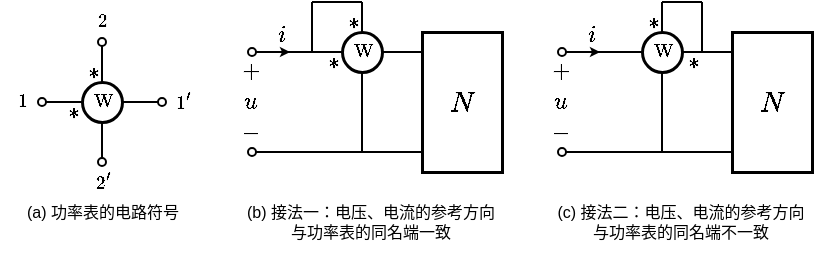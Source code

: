 <mxfile version="17.2.1" type="device"><diagram id="I5HZlT-KNIjbIthhym81" name="第 1 页"><mxGraphModel dx="379" dy="391" grid="1" gridSize="5" guides="1" tooltips="1" connect="1" arrows="1" fold="1" page="1" pageScale="1" pageWidth="827" pageHeight="1169" math="1" shadow="0"><root><mxCell id="0"/><mxCell id="1" parent="0"/><mxCell id="-p4uZKKizXHobhsUl63c-1" value="$$\mathrm{W}$$" style="verticalLabelPosition=middle;shadow=0;dashed=0;align=center;html=1;verticalAlign=middle;strokeWidth=1.5;shape=ellipse;aspect=fixed;fontSize=8;connectable=1;" vertex="1" parent="1"><mxGeometry x="140" y="170" width="20" height="20" as="geometry"/></mxCell><mxCell id="-p4uZKKizXHobhsUl63c-2" value="" style="endArrow=none;html=1;rounded=0;fontSize=8;startSize=4;endSize=4;entryX=1;entryY=0.5;entryDx=0;entryDy=0;endFill=0;startArrow=oval;startFill=0;" edge="1" parent="1" target="-p4uZKKizXHobhsUl63c-1"><mxGeometry width="50" height="50" relative="1" as="geometry"><mxPoint x="180" y="180" as="sourcePoint"/><mxPoint x="175" y="200" as="targetPoint"/></mxGeometry></mxCell><mxCell id="-p4uZKKizXHobhsUl63c-3" value="" style="endArrow=none;html=1;rounded=0;fontSize=8;startSize=4;endSize=4;entryX=0;entryY=0.5;entryDx=0;entryDy=0;endFill=0;startArrow=oval;startFill=0;" edge="1" parent="1" target="-p4uZKKizXHobhsUl63c-1"><mxGeometry width="50" height="50" relative="1" as="geometry"><mxPoint x="120" y="180" as="sourcePoint"/><mxPoint x="165" y="185" as="targetPoint"/></mxGeometry></mxCell><mxCell id="-p4uZKKizXHobhsUl63c-4" value="" style="endArrow=none;html=1;rounded=0;fontSize=8;startSize=4;endSize=4;entryX=0.5;entryY=0;entryDx=0;entryDy=0;endFill=0;startArrow=oval;startFill=0;" edge="1" parent="1" target="-p4uZKKizXHobhsUl63c-1"><mxGeometry width="50" height="50" relative="1" as="geometry"><mxPoint x="150" y="150" as="sourcePoint"/><mxPoint x="170" y="190" as="targetPoint"/></mxGeometry></mxCell><mxCell id="-p4uZKKizXHobhsUl63c-5" value="" style="endArrow=none;html=1;rounded=0;fontSize=8;startSize=4;endSize=4;entryX=0.5;entryY=1;entryDx=0;entryDy=0;endFill=0;startArrow=oval;startFill=0;" edge="1" parent="1" target="-p4uZKKizXHobhsUl63c-1"><mxGeometry width="50" height="50" relative="1" as="geometry"><mxPoint x="150" y="210" as="sourcePoint"/><mxPoint x="175" y="195" as="targetPoint"/></mxGeometry></mxCell><mxCell id="-p4uZKKizXHobhsUl63c-6" value="$$1'$$" style="text;html=1;align=center;verticalAlign=middle;resizable=1;points=[];autosize=1;strokeColor=none;fillColor=none;fontSize=8;movable=1;rotatable=1;deletable=1;editable=1;connectable=1;" vertex="1" parent="1"><mxGeometry x="185" y="175" width="10" height="10" as="geometry"/></mxCell><mxCell id="-p4uZKKizXHobhsUl63c-7" value="$$1$$" style="text;html=1;align=center;verticalAlign=middle;resizable=1;points=[];autosize=1;strokeColor=none;fillColor=none;fontSize=8;movable=1;rotatable=1;deletable=1;editable=1;connectable=1;" vertex="1" parent="1"><mxGeometry x="105" y="175" width="10" height="10" as="geometry"/></mxCell><mxCell id="-p4uZKKizXHobhsUl63c-8" value="$$2$$" style="text;html=1;align=center;verticalAlign=middle;resizable=1;points=[];autosize=1;strokeColor=none;fillColor=none;fontSize=8;movable=1;rotatable=1;deletable=1;editable=1;connectable=1;" vertex="1" parent="1"><mxGeometry x="145" y="135" width="10" height="10" as="geometry"/></mxCell><mxCell id="-p4uZKKizXHobhsUl63c-9" value="$$2'$$" style="text;html=1;align=center;verticalAlign=middle;resizable=1;points=[];autosize=1;strokeColor=none;fillColor=none;fontSize=8;movable=1;rotatable=1;deletable=1;editable=1;connectable=1;" vertex="1" parent="1"><mxGeometry x="145" y="215" width="10" height="10" as="geometry"/></mxCell><mxCell id="-p4uZKKizXHobhsUl63c-10" value="$$*$$" style="text;html=1;align=center;verticalAlign=middle;resizable=1;points=[];autosize=1;strokeColor=none;fillColor=none;fontSize=10;movable=1;rotatable=1;deletable=1;editable=1;connectable=1;" vertex="1" parent="1"><mxGeometry x="130" y="180" width="10" height="10" as="geometry"/></mxCell><mxCell id="-p4uZKKizXHobhsUl63c-11" value="$$*$$" style="text;html=1;align=center;verticalAlign=middle;resizable=1;points=[];autosize=1;strokeColor=none;fillColor=none;fontSize=10;movable=1;rotatable=1;deletable=1;editable=1;connectable=1;" vertex="1" parent="1"><mxGeometry x="140" y="160" width="10" height="10" as="geometry"/></mxCell><mxCell id="-p4uZKKizXHobhsUl63c-12" value="&lt;font style=&quot;font-size: 8px;&quot;&gt;(a) 功率表的电路符号&lt;/font&gt;" style="text;html=1;align=center;verticalAlign=middle;resizable=0;points=[];autosize=1;strokeColor=none;fillColor=none;fontSize=8;" vertex="1" parent="1"><mxGeometry x="105" y="225" width="90" height="20" as="geometry"/></mxCell><mxCell id="-p4uZKKizXHobhsUl63c-13" value="" style="endArrow=oval;html=1;rounded=0;fontSize=10;startSize=4;endSize=4;endFill=0;labelBackgroundColor=none;exitX=0;exitY=0.5;exitDx=0;exitDy=0;" edge="1" parent="1" source="-p4uZKKizXHobhsUl63c-23"><mxGeometry width="50" height="50" relative="1" as="geometry"><mxPoint x="270" y="155" as="sourcePoint"/><mxPoint x="225" y="155" as="targetPoint"/></mxGeometry></mxCell><mxCell id="-p4uZKKizXHobhsUl63c-14" value="" style="endArrow=classic;html=1;rounded=0;fontSize=10;endSize=2;labelBackgroundColor=none;" edge="1" parent="1"><mxGeometry width="50" height="50" relative="1" as="geometry"><mxPoint x="234" y="155" as="sourcePoint"/><mxPoint x="244" y="155" as="targetPoint"/></mxGeometry></mxCell><mxCell id="-p4uZKKizXHobhsUl63c-15" value="$$i$$" style="text;html=1;resizable=1;autosize=1;align=center;verticalAlign=middle;points=[];fillColor=none;strokeColor=none;rounded=0;fontSize=10;movable=1;rotatable=1;deletable=1;editable=1;connectable=0;labelBackgroundColor=none;" vertex="1" parent="1"><mxGeometry x="235" y="136" width="10" height="20" as="geometry"/></mxCell><mxCell id="-p4uZKKizXHobhsUl63c-16" value="" style="endArrow=oval;html=1;rounded=0;fontSize=10;startSize=4;endSize=4;endFill=0;labelBackgroundColor=none;" edge="1" parent="1"><mxGeometry width="50" height="50" relative="1" as="geometry"><mxPoint x="310" y="205" as="sourcePoint"/><mxPoint x="225" y="205" as="targetPoint"/></mxGeometry></mxCell><mxCell id="-p4uZKKizXHobhsUl63c-17" value="$$+$$" style="text;html=1;resizable=1;autosize=1;align=center;verticalAlign=middle;points=[];fillColor=none;strokeColor=none;rounded=0;movable=1;rotatable=1;deletable=1;editable=1;connectable=0;fontSize=10;labelBackgroundColor=none;" vertex="1" parent="1"><mxGeometry x="216" y="158" width="15" height="12" as="geometry"/></mxCell><mxCell id="-p4uZKKizXHobhsUl63c-18" value="$$-$$" style="text;resizable=1;autosize=1;align=center;verticalAlign=middle;points=[];fillColor=none;strokeColor=none;rounded=0;html=1;imageAspect=1;noLabel=0;recursiveResize=1;expand=1;editable=1;movable=1;rotatable=1;deletable=1;connectable=0;comic=0;fontSize=10;labelBackgroundColor=none;" vertex="1" parent="1"><mxGeometry x="216" y="190" width="15" height="9" as="geometry"/></mxCell><mxCell id="-p4uZKKizXHobhsUl63c-19" value="\(u\)" style="text;html=1;resizable=1;autosize=1;align=center;verticalAlign=middle;points=[];fillColor=none;strokeColor=none;rounded=0;comic=0;movable=1;rotatable=1;deletable=1;editable=1;connectable=0;fontSize=10;labelBackgroundColor=none;" vertex="1" parent="1"><mxGeometry x="219" y="170" width="10" height="20" as="geometry"/></mxCell><mxCell id="-p4uZKKizXHobhsUl63c-20" value="$$N$$" style="rounded=0;whiteSpace=wrap;html=1;strokeWidth=1.5;connectable=0;labelBackgroundColor=none;" vertex="1" parent="1"><mxGeometry x="310" y="145" width="40" height="70" as="geometry"/></mxCell><mxCell id="-p4uZKKizXHobhsUl63c-23" value="$$\mathrm{W}$$" style="verticalLabelPosition=middle;shadow=0;dashed=0;align=center;html=1;verticalAlign=middle;strokeWidth=1.5;shape=ellipse;aspect=fixed;fontSize=8;connectable=1;" vertex="1" parent="1"><mxGeometry x="270" y="145" width="20" height="20" as="geometry"/></mxCell><mxCell id="-p4uZKKizXHobhsUl63c-24" value="$$*$$" style="text;html=1;align=center;verticalAlign=middle;resizable=1;points=[];autosize=1;strokeColor=none;fillColor=none;fontSize=10;movable=1;rotatable=1;deletable=1;editable=1;connectable=0;" vertex="1" parent="1"><mxGeometry x="260" y="155" width="10" height="10" as="geometry"/></mxCell><mxCell id="-p4uZKKizXHobhsUl63c-25" value="$$*$$" style="text;html=1;align=center;verticalAlign=middle;resizable=1;points=[];autosize=1;strokeColor=none;fillColor=none;fontSize=10;movable=1;rotatable=1;deletable=1;editable=1;connectable=0;" vertex="1" parent="1"><mxGeometry x="270" y="135" width="10" height="10" as="geometry"/></mxCell><mxCell id="-p4uZKKizXHobhsUl63c-26" value="" style="endArrow=none;html=1;rounded=0;labelBackgroundColor=none;fontSize=8;exitX=1;exitY=0.5;exitDx=0;exitDy=0;" edge="1" parent="1" source="-p4uZKKizXHobhsUl63c-23"><mxGeometry width="50" height="50" relative="1" as="geometry"><mxPoint x="260" y="165" as="sourcePoint"/><mxPoint x="310" y="155" as="targetPoint"/></mxGeometry></mxCell><mxCell id="-p4uZKKizXHobhsUl63c-27" value="" style="endArrow=none;html=1;rounded=0;labelBackgroundColor=none;fontSize=8;exitX=0.5;exitY=0;exitDx=0;exitDy=0;" edge="1" parent="1" source="-p4uZKKizXHobhsUl63c-23"><mxGeometry width="50" height="50" relative="1" as="geometry"><mxPoint x="285" y="165" as="sourcePoint"/><mxPoint x="280" y="130" as="targetPoint"/></mxGeometry></mxCell><mxCell id="-p4uZKKizXHobhsUl63c-28" value="" style="endArrow=none;html=1;rounded=0;labelBackgroundColor=none;fontSize=8;" edge="1" parent="1"><mxGeometry width="50" height="50" relative="1" as="geometry"><mxPoint x="255" y="130" as="sourcePoint"/><mxPoint x="280" y="130" as="targetPoint"/></mxGeometry></mxCell><mxCell id="-p4uZKKizXHobhsUl63c-29" value="" style="endArrow=none;html=1;rounded=0;labelBackgroundColor=none;fontSize=8;" edge="1" parent="1"><mxGeometry width="50" height="50" relative="1" as="geometry"><mxPoint x="255" y="155" as="sourcePoint"/><mxPoint x="255" y="130" as="targetPoint"/></mxGeometry></mxCell><mxCell id="-p4uZKKizXHobhsUl63c-30" value="" style="endArrow=none;html=1;rounded=0;labelBackgroundColor=none;fontSize=8;entryX=0.5;entryY=1;entryDx=0;entryDy=0;" edge="1" parent="1" target="-p4uZKKizXHobhsUl63c-23"><mxGeometry width="50" height="50" relative="1" as="geometry"><mxPoint x="280" y="205" as="sourcePoint"/><mxPoint x="330" y="155" as="targetPoint"/></mxGeometry></mxCell><mxCell id="-p4uZKKizXHobhsUl63c-31" value="" style="endArrow=oval;html=1;rounded=0;fontSize=10;startSize=4;endSize=4;endFill=0;labelBackgroundColor=none;exitX=0;exitY=0.5;exitDx=0;exitDy=0;" edge="1" parent="1" source="-p4uZKKizXHobhsUl63c-39"><mxGeometry width="50" height="50" relative="1" as="geometry"><mxPoint x="425" y="155" as="sourcePoint"/><mxPoint x="380" y="155" as="targetPoint"/></mxGeometry></mxCell><mxCell id="-p4uZKKizXHobhsUl63c-32" value="" style="endArrow=classic;html=1;rounded=0;fontSize=10;endSize=2;labelBackgroundColor=none;" edge="1" parent="1"><mxGeometry width="50" height="50" relative="1" as="geometry"><mxPoint x="389" y="155" as="sourcePoint"/><mxPoint x="399" y="155" as="targetPoint"/></mxGeometry></mxCell><mxCell id="-p4uZKKizXHobhsUl63c-33" value="$$i$$" style="text;html=1;resizable=1;autosize=1;align=center;verticalAlign=middle;points=[];fillColor=none;strokeColor=none;rounded=0;fontSize=10;movable=1;rotatable=1;deletable=1;editable=1;connectable=0;labelBackgroundColor=none;" vertex="1" parent="1"><mxGeometry x="390" y="136" width="10" height="20" as="geometry"/></mxCell><mxCell id="-p4uZKKizXHobhsUl63c-34" value="" style="endArrow=oval;html=1;rounded=0;fontSize=10;startSize=4;endSize=4;endFill=0;labelBackgroundColor=none;" edge="1" parent="1"><mxGeometry width="50" height="50" relative="1" as="geometry"><mxPoint x="465" y="205" as="sourcePoint"/><mxPoint x="380" y="205" as="targetPoint"/></mxGeometry></mxCell><mxCell id="-p4uZKKizXHobhsUl63c-35" value="$$+$$" style="text;html=1;resizable=1;autosize=1;align=center;verticalAlign=middle;points=[];fillColor=none;strokeColor=none;rounded=0;movable=1;rotatable=1;deletable=1;editable=1;connectable=0;fontSize=10;labelBackgroundColor=none;" vertex="1" parent="1"><mxGeometry x="371" y="158" width="15" height="12" as="geometry"/></mxCell><mxCell id="-p4uZKKizXHobhsUl63c-36" value="$$-$$" style="text;resizable=1;autosize=1;align=center;verticalAlign=middle;points=[];fillColor=none;strokeColor=none;rounded=0;html=1;imageAspect=1;noLabel=0;recursiveResize=1;expand=1;editable=1;movable=1;rotatable=1;deletable=1;connectable=0;comic=0;fontSize=10;labelBackgroundColor=none;" vertex="1" parent="1"><mxGeometry x="371" y="190" width="15" height="9" as="geometry"/></mxCell><mxCell id="-p4uZKKizXHobhsUl63c-37" value="\(u\)" style="text;html=1;resizable=1;autosize=1;align=center;verticalAlign=middle;points=[];fillColor=none;strokeColor=none;rounded=0;comic=0;movable=1;rotatable=1;deletable=1;editable=1;connectable=0;fontSize=10;labelBackgroundColor=none;" vertex="1" parent="1"><mxGeometry x="374" y="170" width="10" height="20" as="geometry"/></mxCell><mxCell id="-p4uZKKizXHobhsUl63c-38" value="$$N$$" style="rounded=0;whiteSpace=wrap;html=1;strokeWidth=1.5;connectable=0;labelBackgroundColor=none;" vertex="1" parent="1"><mxGeometry x="465" y="145" width="40" height="70" as="geometry"/></mxCell><mxCell id="-p4uZKKizXHobhsUl63c-39" value="$$\mathrm{W}$$" style="verticalLabelPosition=middle;shadow=0;dashed=0;align=center;html=1;verticalAlign=middle;strokeWidth=1.5;shape=ellipse;aspect=fixed;fontSize=8;connectable=1;" vertex="1" parent="1"><mxGeometry x="420" y="145" width="20" height="20" as="geometry"/></mxCell><mxCell id="-p4uZKKizXHobhsUl63c-40" value="$$*$$" style="text;html=1;align=center;verticalAlign=middle;resizable=1;points=[];autosize=1;strokeColor=none;fillColor=none;fontSize=10;movable=1;rotatable=1;deletable=1;editable=1;connectable=0;" vertex="1" parent="1"><mxGeometry x="440" y="155" width="10" height="10" as="geometry"/></mxCell><mxCell id="-p4uZKKizXHobhsUl63c-41" value="$$*$$" style="text;html=1;align=center;verticalAlign=middle;resizable=1;points=[];autosize=1;strokeColor=none;fillColor=none;fontSize=10;movable=1;rotatable=1;deletable=1;editable=1;connectable=0;" vertex="1" parent="1"><mxGeometry x="420" y="135" width="10" height="10" as="geometry"/></mxCell><mxCell id="-p4uZKKizXHobhsUl63c-42" value="" style="endArrow=none;html=1;rounded=0;labelBackgroundColor=none;fontSize=8;exitX=1;exitY=0.5;exitDx=0;exitDy=0;" edge="1" parent="1" source="-p4uZKKizXHobhsUl63c-39"><mxGeometry width="50" height="50" relative="1" as="geometry"><mxPoint x="415" y="165" as="sourcePoint"/><mxPoint x="465" y="155" as="targetPoint"/></mxGeometry></mxCell><mxCell id="-p4uZKKizXHobhsUl63c-43" value="" style="endArrow=none;html=1;rounded=0;labelBackgroundColor=none;fontSize=8;exitX=0.5;exitY=0;exitDx=0;exitDy=0;" edge="1" parent="1" source="-p4uZKKizXHobhsUl63c-39"><mxGeometry width="50" height="50" relative="1" as="geometry"><mxPoint x="435" y="165" as="sourcePoint"/><mxPoint x="430" y="130" as="targetPoint"/></mxGeometry></mxCell><mxCell id="-p4uZKKizXHobhsUl63c-44" value="" style="endArrow=none;html=1;rounded=0;labelBackgroundColor=none;fontSize=8;" edge="1" parent="1"><mxGeometry width="50" height="50" relative="1" as="geometry"><mxPoint x="450" y="130" as="sourcePoint"/><mxPoint x="430" y="130" as="targetPoint"/></mxGeometry></mxCell><mxCell id="-p4uZKKizXHobhsUl63c-45" value="" style="endArrow=none;html=1;rounded=0;labelBackgroundColor=none;fontSize=8;" edge="1" parent="1"><mxGeometry width="50" height="50" relative="1" as="geometry"><mxPoint x="450" y="155" as="sourcePoint"/><mxPoint x="450" y="130" as="targetPoint"/></mxGeometry></mxCell><mxCell id="-p4uZKKizXHobhsUl63c-46" value="" style="endArrow=none;html=1;rounded=0;labelBackgroundColor=none;fontSize=8;entryX=0.5;entryY=1;entryDx=0;entryDy=0;" edge="1" parent="1" target="-p4uZKKizXHobhsUl63c-39"><mxGeometry width="50" height="50" relative="1" as="geometry"><mxPoint x="430" y="205" as="sourcePoint"/><mxPoint x="480" y="155" as="targetPoint"/></mxGeometry></mxCell><mxCell id="-p4uZKKizXHobhsUl63c-47" value="(b) 接法一：电压、电流的参考方向&lt;br&gt;与功率表的同名端一致" style="text;html=1;align=center;verticalAlign=middle;resizable=0;points=[];autosize=1;strokeColor=none;fillColor=none;fontSize=8;" vertex="1" parent="1"><mxGeometry x="216" y="225" width="135" height="30" as="geometry"/></mxCell><mxCell id="-p4uZKKizXHobhsUl63c-48" value="(c) 接法二：电压、电流的参考方向&lt;br&gt;与功率表的同名端不一致" style="text;html=1;align=center;verticalAlign=middle;resizable=0;points=[];autosize=1;strokeColor=none;fillColor=none;fontSize=8;" vertex="1" parent="1"><mxGeometry x="371" y="225" width="135" height="30" as="geometry"/></mxCell></root></mxGraphModel></diagram></mxfile>